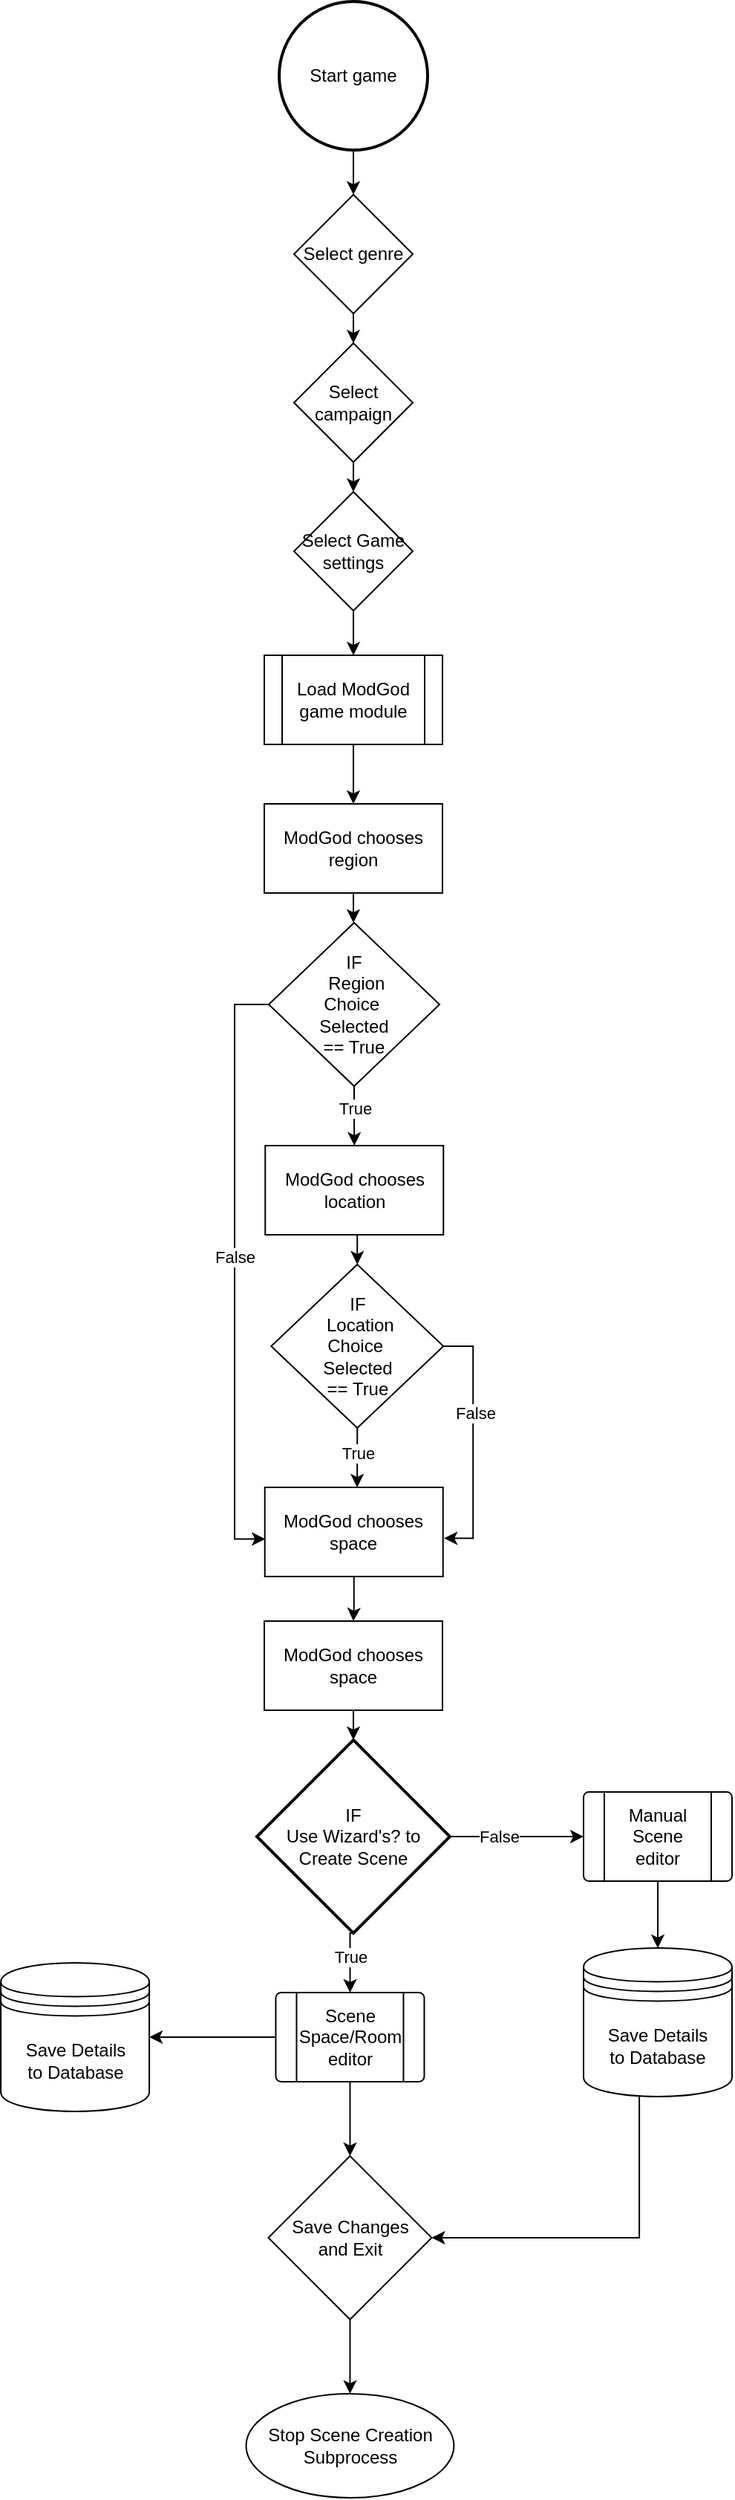 <mxfile version="20.3.0" type="device"><diagram id="LsEVZn2ywElqt6WwXoec" name="Page-1"><mxGraphModel dx="535" dy="1018" grid="1" gridSize="10" guides="1" tooltips="1" connect="1" arrows="1" fold="1" page="1" pageScale="1" pageWidth="850" pageHeight="1100" math="0" shadow="0"><root><mxCell id="0"/><mxCell id="1" parent="0"/><mxCell id="-5vSoh6XbHN2hPACiJxj-5" style="edgeStyle=orthogonalEdgeStyle;rounded=0;orthogonalLoop=1;jettySize=auto;html=1;entryX=0.5;entryY=0;entryDx=0;entryDy=0;" parent="1" source="-5vSoh6XbHN2hPACiJxj-1" target="-5vSoh6XbHN2hPACiJxj-2" edge="1"><mxGeometry relative="1" as="geometry"/></mxCell><mxCell id="-5vSoh6XbHN2hPACiJxj-1" value="Start game" style="strokeWidth=2;html=1;shape=mxgraph.flowchart.start_2;whiteSpace=wrap;" parent="1" vertex="1"><mxGeometry x="375" y="50" width="100" height="100" as="geometry"/></mxCell><mxCell id="-5vSoh6XbHN2hPACiJxj-6" value="" style="edgeStyle=orthogonalEdgeStyle;rounded=0;orthogonalLoop=1;jettySize=auto;html=1;" parent="1" source="-5vSoh6XbHN2hPACiJxj-2" target="-5vSoh6XbHN2hPACiJxj-3" edge="1"><mxGeometry relative="1" as="geometry"/></mxCell><mxCell id="-5vSoh6XbHN2hPACiJxj-2" value="Select genre" style="rhombus;whiteSpace=wrap;html=1;" parent="1" vertex="1"><mxGeometry x="385" y="180" width="80" height="80" as="geometry"/></mxCell><mxCell id="-5vSoh6XbHN2hPACiJxj-7" value="" style="edgeStyle=orthogonalEdgeStyle;rounded=0;orthogonalLoop=1;jettySize=auto;html=1;" parent="1" source="-5vSoh6XbHN2hPACiJxj-3" target="-5vSoh6XbHN2hPACiJxj-4" edge="1"><mxGeometry relative="1" as="geometry"/></mxCell><mxCell id="-5vSoh6XbHN2hPACiJxj-3" value="Select campaign" style="rhombus;whiteSpace=wrap;html=1;" parent="1" vertex="1"><mxGeometry x="385" y="280" width="80" height="80" as="geometry"/></mxCell><mxCell id="-5vSoh6XbHN2hPACiJxj-10" value="" style="edgeStyle=orthogonalEdgeStyle;rounded=0;orthogonalLoop=1;jettySize=auto;html=1;" parent="1" source="-5vSoh6XbHN2hPACiJxj-4" target="-5vSoh6XbHN2hPACiJxj-8" edge="1"><mxGeometry relative="1" as="geometry"/></mxCell><mxCell id="-5vSoh6XbHN2hPACiJxj-4" value="Select Game settings" style="rhombus;whiteSpace=wrap;html=1;" parent="1" vertex="1"><mxGeometry x="385" y="380" width="80" height="80" as="geometry"/></mxCell><mxCell id="ucek9U1R-yIVm7dkha0N-2" style="edgeStyle=orthogonalEdgeStyle;rounded=0;orthogonalLoop=1;jettySize=auto;html=1;exitX=0.5;exitY=1;exitDx=0;exitDy=0;entryX=0.5;entryY=0;entryDx=0;entryDy=0;" parent="1" source="-5vSoh6XbHN2hPACiJxj-8" target="-5vSoh6XbHN2hPACiJxj-9" edge="1"><mxGeometry relative="1" as="geometry"><mxPoint x="424.935" y="580" as="targetPoint"/></mxGeometry></mxCell><mxCell id="-5vSoh6XbHN2hPACiJxj-8" value="Load ModGod game module" style="shape=process;whiteSpace=wrap;html=1;backgroundOutline=1;" parent="1" vertex="1"><mxGeometry x="365" y="490" width="120" height="60" as="geometry"/></mxCell><mxCell id="ucek9U1R-yIVm7dkha0N-4" style="edgeStyle=orthogonalEdgeStyle;rounded=0;orthogonalLoop=1;jettySize=auto;html=1;entryX=0.5;entryY=0;entryDx=0;entryDy=0;" parent="1" source="-5vSoh6XbHN2hPACiJxj-9" target="ucek9U1R-yIVm7dkha0N-5" edge="1"><mxGeometry relative="1" as="geometry"><mxPoint x="425" y="690" as="targetPoint"/></mxGeometry></mxCell><mxCell id="-5vSoh6XbHN2hPACiJxj-9" value="ModGod chooses region" style="rounded=0;whiteSpace=wrap;html=1;" parent="1" vertex="1"><mxGeometry x="365" y="590" width="120" height="60" as="geometry"/></mxCell><mxCell id="G6bFZoDbggwtHDk6c9j6-18" style="edgeStyle=orthogonalEdgeStyle;rounded=0;orthogonalLoop=1;jettySize=auto;html=1;exitX=0.5;exitY=1;exitDx=0;exitDy=0;" edge="1" parent="1" source="-5vSoh6XbHN2hPACiJxj-13" target="G6bFZoDbggwtHDk6c9j6-17"><mxGeometry relative="1" as="geometry"/></mxCell><mxCell id="-5vSoh6XbHN2hPACiJxj-13" value="ModGod chooses space" style="rounded=0;whiteSpace=wrap;html=1;" parent="1" vertex="1"><mxGeometry x="365.36" y="1050" width="120" height="60" as="geometry"/></mxCell><mxCell id="ucek9U1R-yIVm7dkha0N-7" style="edgeStyle=orthogonalEdgeStyle;rounded=0;orthogonalLoop=1;jettySize=auto;html=1;exitX=0.5;exitY=1;exitDx=0;exitDy=0;entryX=0.5;entryY=0;entryDx=0;entryDy=0;" parent="1" source="ucek9U1R-yIVm7dkha0N-5" target="ucek9U1R-yIVm7dkha0N-6" edge="1"><mxGeometry relative="1" as="geometry"/></mxCell><mxCell id="ucek9U1R-yIVm7dkha0N-14" value="True" style="edgeLabel;html=1;align=center;verticalAlign=middle;resizable=0;points=[];" parent="ucek9U1R-yIVm7dkha0N-7" vertex="1" connectable="0"><mxGeometry x="-0.274" relative="1" as="geometry"><mxPoint as="offset"/></mxGeometry></mxCell><mxCell id="ucek9U1R-yIVm7dkha0N-18" style="edgeStyle=orthogonalEdgeStyle;rounded=0;orthogonalLoop=1;jettySize=auto;html=1;entryX=0.002;entryY=0.579;entryDx=0;entryDy=0;entryPerimeter=0;" parent="1" source="ucek9U1R-yIVm7dkha0N-5" target="-5vSoh6XbHN2hPACiJxj-13" edge="1"><mxGeometry relative="1" as="geometry"><Array as="points"><mxPoint x="345" y="725"/><mxPoint x="345" y="1085"/></Array></mxGeometry></mxCell><mxCell id="ucek9U1R-yIVm7dkha0N-21" value="False" style="edgeLabel;html=1;align=center;verticalAlign=middle;resizable=0;points=[];" parent="ucek9U1R-yIVm7dkha0N-18" vertex="1" connectable="0"><mxGeometry x="-0.043" relative="1" as="geometry"><mxPoint as="offset"/></mxGeometry></mxCell><mxCell id="ucek9U1R-yIVm7dkha0N-5" value="IF&lt;br&gt;&amp;nbsp;Region&lt;br&gt;Choice&amp;nbsp;&lt;br&gt;Selected&lt;br&gt;== True" style="rhombus;whiteSpace=wrap;html=1;" parent="1" vertex="1"><mxGeometry x="368" y="670" width="115" height="110" as="geometry"/></mxCell><mxCell id="ucek9U1R-yIVm7dkha0N-11" style="edgeStyle=orthogonalEdgeStyle;rounded=0;orthogonalLoop=1;jettySize=auto;html=1;exitX=0.5;exitY=1;exitDx=0;exitDy=0;entryX=0.5;entryY=0;entryDx=0;entryDy=0;" parent="1" source="ucek9U1R-yIVm7dkha0N-6" target="ucek9U1R-yIVm7dkha0N-10" edge="1"><mxGeometry relative="1" as="geometry"/></mxCell><mxCell id="ucek9U1R-yIVm7dkha0N-6" value="ModGod chooses location" style="rounded=0;whiteSpace=wrap;html=1;" parent="1" vertex="1"><mxGeometry x="365.63" y="820" width="120" height="60" as="geometry"/></mxCell><mxCell id="ucek9U1R-yIVm7dkha0N-12" style="edgeStyle=orthogonalEdgeStyle;rounded=0;orthogonalLoop=1;jettySize=auto;html=1;exitX=0.5;exitY=1;exitDx=0;exitDy=0;entryX=0.518;entryY=0;entryDx=0;entryDy=0;entryPerimeter=0;" parent="1" source="ucek9U1R-yIVm7dkha0N-10" target="-5vSoh6XbHN2hPACiJxj-13" edge="1"><mxGeometry relative="1" as="geometry"><mxPoint x="427.503" y="1040" as="targetPoint"/></mxGeometry></mxCell><mxCell id="ucek9U1R-yIVm7dkha0N-13" value="True" style="edgeLabel;html=1;align=center;verticalAlign=middle;resizable=0;points=[];" parent="ucek9U1R-yIVm7dkha0N-12" vertex="1" connectable="0"><mxGeometry x="-0.175" relative="1" as="geometry"><mxPoint as="offset"/></mxGeometry></mxCell><mxCell id="ucek9U1R-yIVm7dkha0N-20" style="edgeStyle=orthogonalEdgeStyle;rounded=0;orthogonalLoop=1;jettySize=auto;html=1;exitX=1;exitY=0.5;exitDx=0;exitDy=0;entryX=1.006;entryY=0.571;entryDx=0;entryDy=0;entryPerimeter=0;" parent="1" source="ucek9U1R-yIVm7dkha0N-10" target="-5vSoh6XbHN2hPACiJxj-13" edge="1"><mxGeometry relative="1" as="geometry"/></mxCell><mxCell id="ucek9U1R-yIVm7dkha0N-22" value="False" style="edgeLabel;html=1;align=center;verticalAlign=middle;resizable=0;points=[];" parent="ucek9U1R-yIVm7dkha0N-20" vertex="1" connectable="0"><mxGeometry x="-0.228" y="1" relative="1" as="geometry"><mxPoint as="offset"/></mxGeometry></mxCell><mxCell id="ucek9U1R-yIVm7dkha0N-10" value="IF&lt;br&gt;&amp;nbsp;Location&lt;br&gt;Choice&amp;nbsp;&lt;br&gt;Selected&lt;br&gt;== True" style="rhombus;whiteSpace=wrap;html=1;" parent="1" vertex="1"><mxGeometry x="369.63" y="900" width="116" height="110" as="geometry"/></mxCell><mxCell id="G6bFZoDbggwtHDk6c9j6-1" value="Stop Scene Creation Subprocess" style="ellipse;whiteSpace=wrap;html=1;rounded=0;" vertex="1" parent="1"><mxGeometry x="352.73" y="1660" width="140" height="70" as="geometry"/></mxCell><mxCell id="G6bFZoDbggwtHDk6c9j6-2" value="Save Details&lt;br&gt;to&amp;nbsp;Database" style="shape=datastore;whiteSpace=wrap;html=1;" vertex="1" parent="1"><mxGeometry x="187.54" y="1370" width="100" height="100" as="geometry"/></mxCell><mxCell id="G6bFZoDbggwtHDk6c9j6-3" style="edgeStyle=orthogonalEdgeStyle;rounded=0;orthogonalLoop=1;jettySize=auto;html=1;entryX=1;entryY=0.5;entryDx=0;entryDy=0;" edge="1" parent="1" source="G6bFZoDbggwtHDk6c9j6-5" target="G6bFZoDbggwtHDk6c9j6-2"><mxGeometry relative="1" as="geometry"/></mxCell><mxCell id="G6bFZoDbggwtHDk6c9j6-4" style="edgeStyle=orthogonalEdgeStyle;rounded=0;orthogonalLoop=1;jettySize=auto;html=1;" edge="1" parent="1" source="G6bFZoDbggwtHDk6c9j6-5" target="G6bFZoDbggwtHDk6c9j6-14"><mxGeometry relative="1" as="geometry"/></mxCell><mxCell id="G6bFZoDbggwtHDk6c9j6-5" value="Scene&lt;br&gt;Space/Room editor" style="verticalLabelPosition=middle;verticalAlign=middle;html=1;shape=process;whiteSpace=wrap;rounded=1;size=0.14;arcSize=6;labelPosition=center;align=center;" vertex="1" parent="1"><mxGeometry x="372.73" y="1390" width="100" height="60" as="geometry"/></mxCell><mxCell id="G6bFZoDbggwtHDk6c9j6-6" style="edgeStyle=orthogonalEdgeStyle;rounded=0;orthogonalLoop=1;jettySize=auto;html=1;exitX=0.5;exitY=1;exitDx=0;exitDy=0;exitPerimeter=0;" edge="1" parent="1" source="G6bFZoDbggwtHDk6c9j6-10" target="G6bFZoDbggwtHDk6c9j6-5"><mxGeometry relative="1" as="geometry"><Array as="points"><mxPoint x="422.73" y="1370"/><mxPoint x="422.73" y="1370"/></Array></mxGeometry></mxCell><mxCell id="G6bFZoDbggwtHDk6c9j6-7" value="True" style="edgeLabel;html=1;align=center;verticalAlign=middle;resizable=0;points=[];" vertex="1" connectable="0" parent="G6bFZoDbggwtHDk6c9j6-6"><mxGeometry x="-0.166" relative="1" as="geometry"><mxPoint as="offset"/></mxGeometry></mxCell><mxCell id="G6bFZoDbggwtHDk6c9j6-8" style="edgeStyle=orthogonalEdgeStyle;rounded=0;orthogonalLoop=1;jettySize=auto;html=1;exitX=1;exitY=0.5;exitDx=0;exitDy=0;exitPerimeter=0;entryX=0;entryY=0.5;entryDx=0;entryDy=0;" edge="1" parent="1" source="G6bFZoDbggwtHDk6c9j6-10" target="G6bFZoDbggwtHDk6c9j6-12"><mxGeometry relative="1" as="geometry"><mxPoint x="577.73" y="1280" as="targetPoint"/></mxGeometry></mxCell><mxCell id="G6bFZoDbggwtHDk6c9j6-9" value="False" style="edgeLabel;html=1;align=center;verticalAlign=middle;resizable=0;points=[];" vertex="1" connectable="0" parent="G6bFZoDbggwtHDk6c9j6-8"><mxGeometry x="-0.269" relative="1" as="geometry"><mxPoint as="offset"/></mxGeometry></mxCell><mxCell id="G6bFZoDbggwtHDk6c9j6-10" value="IF&lt;br&gt;Use Wizard's? to Create Scene" style="strokeWidth=2;html=1;shape=mxgraph.flowchart.decision;whiteSpace=wrap;" vertex="1" parent="1"><mxGeometry x="360" y="1220" width="130" height="130" as="geometry"/></mxCell><mxCell id="G6bFZoDbggwtHDk6c9j6-11" style="edgeStyle=orthogonalEdgeStyle;rounded=0;orthogonalLoop=1;jettySize=auto;html=1;exitX=0.5;exitY=1;exitDx=0;exitDy=0;entryX=0.5;entryY=0;entryDx=0;entryDy=0;" edge="1" parent="1" source="G6bFZoDbggwtHDk6c9j6-12" target="G6bFZoDbggwtHDk6c9j6-16"><mxGeometry relative="1" as="geometry"/></mxCell><mxCell id="G6bFZoDbggwtHDk6c9j6-12" value="Manual&lt;br&gt;Scene&lt;br&gt;editor" style="verticalLabelPosition=middle;verticalAlign=middle;html=1;shape=process;whiteSpace=wrap;rounded=1;size=0.14;arcSize=6;labelPosition=center;align=center;" vertex="1" parent="1"><mxGeometry x="580" y="1255" width="100" height="60" as="geometry"/></mxCell><mxCell id="G6bFZoDbggwtHDk6c9j6-13" style="edgeStyle=orthogonalEdgeStyle;rounded=0;orthogonalLoop=1;jettySize=auto;html=1;exitX=0.5;exitY=1;exitDx=0;exitDy=0;" edge="1" parent="1" source="G6bFZoDbggwtHDk6c9j6-14" target="G6bFZoDbggwtHDk6c9j6-1"><mxGeometry relative="1" as="geometry"/></mxCell><mxCell id="G6bFZoDbggwtHDk6c9j6-14" value="Save Changes &lt;br&gt;and&amp;nbsp;Exit" style="rhombus;whiteSpace=wrap;html=1;" vertex="1" parent="1"><mxGeometry x="367.73" y="1500" width="110" height="110" as="geometry"/></mxCell><mxCell id="G6bFZoDbggwtHDk6c9j6-15" style="edgeStyle=orthogonalEdgeStyle;rounded=0;orthogonalLoop=1;jettySize=auto;html=1;entryX=1;entryY=0.5;entryDx=0;entryDy=0;" edge="1" parent="1" source="G6bFZoDbggwtHDk6c9j6-16" target="G6bFZoDbggwtHDk6c9j6-14"><mxGeometry relative="1" as="geometry"><mxPoint x="617.73" y="1560.0" as="targetPoint"/><Array as="points"><mxPoint x="617.54" y="1555"/></Array></mxGeometry></mxCell><mxCell id="G6bFZoDbggwtHDk6c9j6-16" value="Save Details&lt;br&gt;to&amp;nbsp;Database" style="shape=datastore;whiteSpace=wrap;html=1;" vertex="1" parent="1"><mxGeometry x="580" y="1360" width="100" height="100" as="geometry"/></mxCell><mxCell id="G6bFZoDbggwtHDk6c9j6-19" style="edgeStyle=orthogonalEdgeStyle;rounded=0;orthogonalLoop=1;jettySize=auto;html=1;exitX=0.5;exitY=1;exitDx=0;exitDy=0;entryX=0.5;entryY=0;entryDx=0;entryDy=0;entryPerimeter=0;" edge="1" parent="1" source="G6bFZoDbggwtHDk6c9j6-17" target="G6bFZoDbggwtHDk6c9j6-10"><mxGeometry relative="1" as="geometry"/></mxCell><mxCell id="G6bFZoDbggwtHDk6c9j6-17" value="ModGod chooses space" style="rounded=0;whiteSpace=wrap;html=1;" vertex="1" parent="1"><mxGeometry x="365.0" y="1140" width="120" height="60" as="geometry"/></mxCell></root></mxGraphModel></diagram></mxfile>